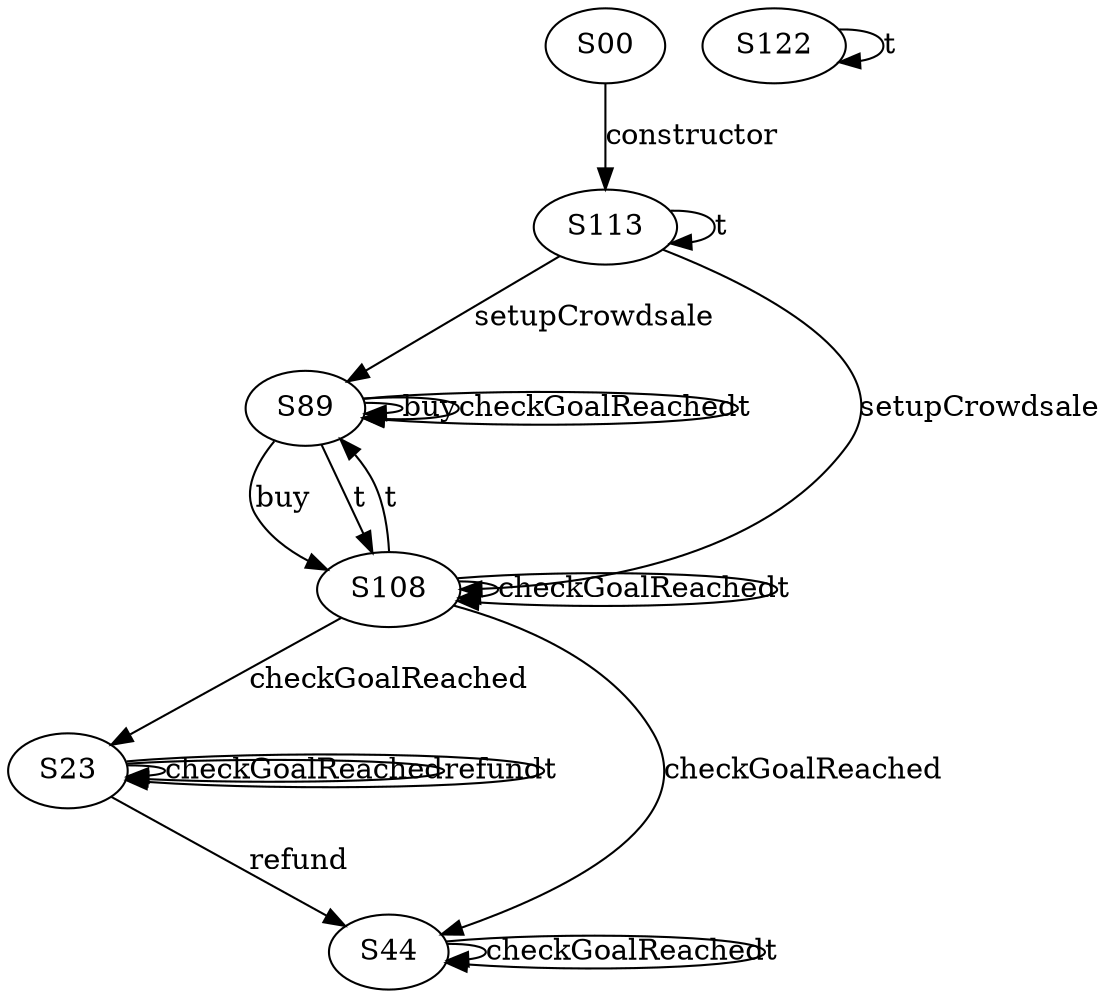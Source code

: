 digraph {

S00->S113 [label="constructor", style="", color="black"]
S23->S23 [label="checkGoalReached", style="", color="black"]
S23->S23 [label="refund", style="", color="black"]
S23->S44 [label="refund", style="", color="black"]
S23->S23 [label="t", style="", color="black"]
S44->S44 [label="checkGoalReached", style="", color="black"]
S44->S44 [label="t", style="", color="black"]
S89->S89 [label="buy", style="", color="black"]
S89->S108 [label="buy", style="", color="black"]
S89->S89 [label="checkGoalReached", style="", color="black"]
S89->S89 [label="t", style="", color="black"]
S89->S108 [label="t", style="", color="black"]
S108->S23 [label="checkGoalReached", style="", color="black"]
S108->S44 [label="checkGoalReached", style="", color="black"]
S108->S108 [label="checkGoalReached", style="", color="black"]
S108->S89 [label="t", style="", color="black"]
S108->S108 [label="t", style="", color="black"]
S113->S89 [label="setupCrowdsale", style="", color="black"]
S113->S108 [label="setupCrowdsale", style="", color="black"]
S113->S113 [label="t", style="", color="black"]
S122->S122 [label="t", style="", color="black"]
}
